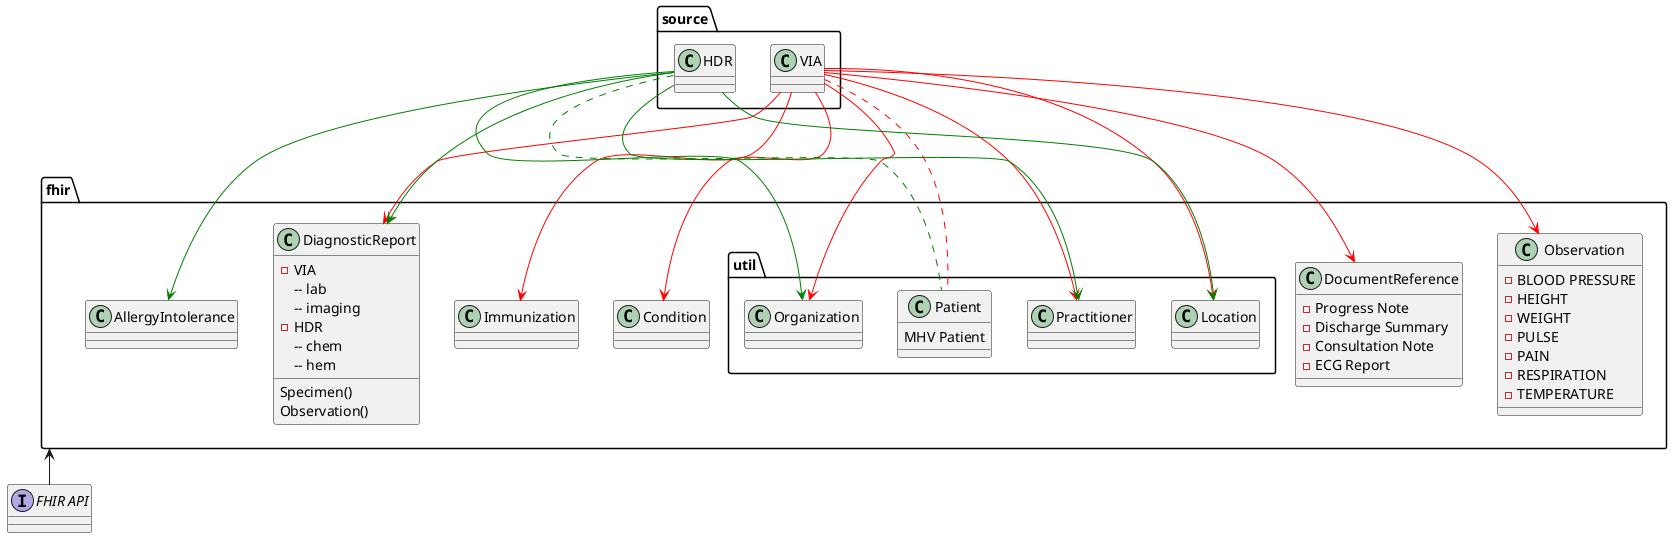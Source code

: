 @startuml
skinparam svgDimensionStyle false

package source {
    class source.HDR
    class source.VIA
}

package fhir {
    package util {
        class fhir.util.Patient {
MHV Patient 
             }
        class fhir.util.Practitioner
        class fhir.util.Location
        class fhir.util.Organization
    }
    class fhir.AllergyIntolerance
    class fhir.Immunization
    class fhir.Condition
    class fhir.DiagnosticReport {
        - VIA
        -- lab
        -- imaging
        - HDR
        -- chem 
        -- hem 
        Specimen()
        Observation()
    }
    class fhir.DocumentReference {
        - Progress Note 
        - Discharge Summary
        - Consultation Note
        - ECG Report
    }
    class fhir.Observation {
        - BLOOD PRESSURE 
        - HEIGHT
        - WEIGHT
        - PULSE 
        - PAIN 
        - RESPIRATION 
        - TEMPERATURE 
    }
}

source.VIA ..[#red]down. fhir.util.Patient
source.VIA -[#red]down-> fhir.util.Practitioner
source.VIA -[#red]down-> fhir.util.Location
source.VIA -[#red]down-> fhir.util.Organization
source.VIA -[#red]down-> fhir.Observation
source.VIA -[#red]down-> fhir.DiagnosticReport

source.VIA -[#red]down-> fhir.Condition
source.VIA -[#red]down-> fhir.DocumentReference
source.VIA -[#red]down-> fhir.Immunization

source.HDR -[#green]down-> fhir.DiagnosticReport
source.HDR -[#green]down-> fhir.AllergyIntolerance

source.HDR ..[#green]down. fhir.util.Patient
source.HDR -[#green]down-> fhir.util.Practitioner
source.HDR -[#green]down-> fhir.util.Location
source.HDR -[#green]down-> fhir.util.Organization

interface "FHIR API" as API 
API -up-> fhir

@enduml